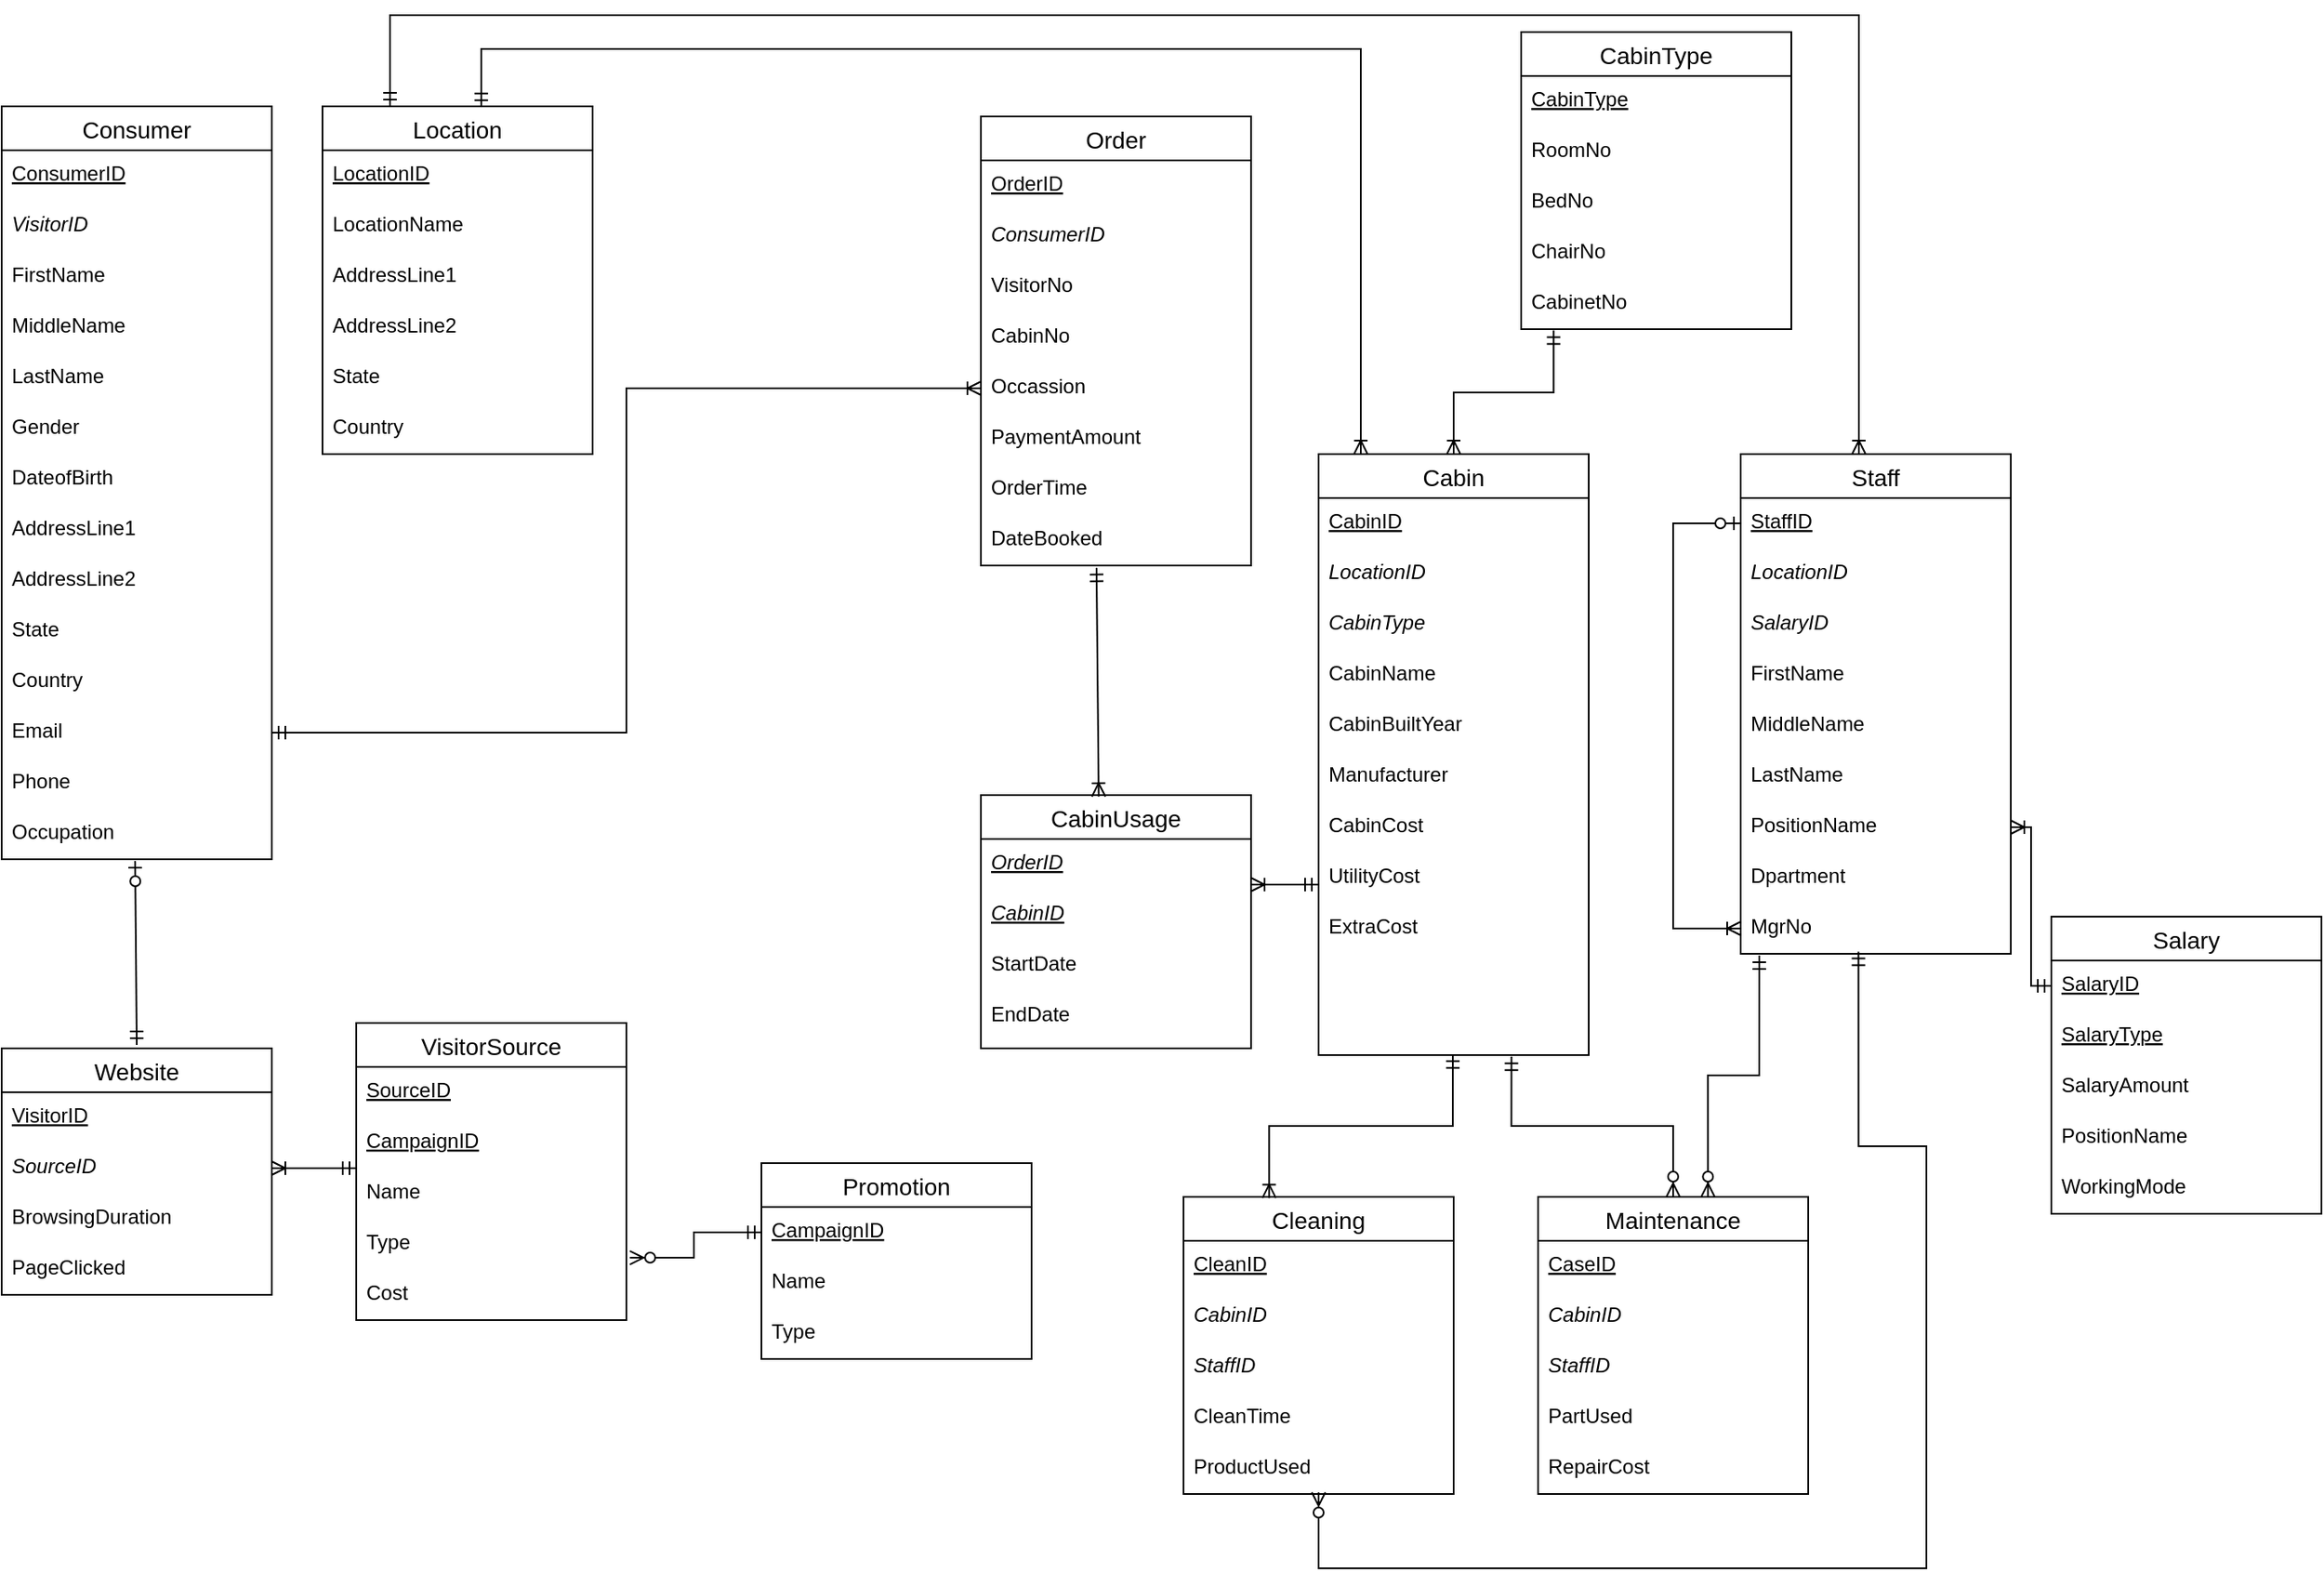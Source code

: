 <mxfile version="20.8.20" type="device"><diagram name="Page-1" id="Bd5SF201n4-vpf9MXART"><mxGraphModel dx="2075" dy="731" grid="1" gridSize="10" guides="1" tooltips="1" connect="1" arrows="1" fold="1" page="1" pageScale="1" pageWidth="827" pageHeight="1169" math="0" shadow="0"><root><mxCell id="0"/><mxCell id="1" parent="0"/><mxCell id="lqHLy4nYmQoRC9AGvktE-172" value="" style="fontSize=12;html=1;endArrow=ERoneToMany;startArrow=ERmandOne;rounded=0;exitX=1;exitY=0.5;exitDx=0;exitDy=0;entryX=0;entryY=0.5;entryDx=0;entryDy=0;edgeStyle=orthogonalEdgeStyle;" parent="1" source="0w42U8WNGO5FZONVwf_v-7" target="0w42U8WNGO5FZONVwf_v-63" edge="1"><mxGeometry width="100" height="100" relative="1" as="geometry"><mxPoint x="-480" y="381" as="sourcePoint"/><mxPoint x="-190" y="420" as="targetPoint"/></mxGeometry></mxCell><mxCell id="0w42U8WNGO5FZONVwf_v-3" value="Consumer" style="swimlane;fontStyle=0;childLayout=stackLayout;horizontal=1;startSize=26;horizontalStack=0;resizeParent=1;resizeParentMax=0;resizeLast=0;collapsible=1;marginBottom=0;align=center;fontSize=14;" parent="1" vertex="1"><mxGeometry x="-800" y="74" width="160" height="446" as="geometry"/></mxCell><mxCell id="0w42U8WNGO5FZONVwf_v-4" value="ConsumerID" style="text;strokeColor=none;fillColor=none;spacingLeft=4;spacingRight=4;overflow=hidden;rotatable=0;points=[[0,0.5],[1,0.5]];portConstraint=eastwest;fontSize=12;fontStyle=4" parent="0w42U8WNGO5FZONVwf_v-3" vertex="1"><mxGeometry y="26" width="160" height="30" as="geometry"/></mxCell><mxCell id="0w42U8WNGO5FZONVwf_v-17" value="VisitorID" style="text;strokeColor=none;fillColor=none;spacingLeft=4;spacingRight=4;overflow=hidden;rotatable=0;points=[[0,0.5],[1,0.5]];portConstraint=eastwest;fontSize=12;fontStyle=2" parent="0w42U8WNGO5FZONVwf_v-3" vertex="1"><mxGeometry y="56" width="160" height="30" as="geometry"/></mxCell><mxCell id="0w42U8WNGO5FZONVwf_v-5" value="FirstName" style="text;strokeColor=none;fillColor=none;spacingLeft=4;spacingRight=4;overflow=hidden;rotatable=0;points=[[0,0.5],[1,0.5]];portConstraint=eastwest;fontSize=12;" parent="0w42U8WNGO5FZONVwf_v-3" vertex="1"><mxGeometry y="86" width="160" height="30" as="geometry"/></mxCell><mxCell id="0w42U8WNGO5FZONVwf_v-6" value="MiddleName" style="text;strokeColor=none;fillColor=none;spacingLeft=4;spacingRight=4;overflow=hidden;rotatable=0;points=[[0,0.5],[1,0.5]];portConstraint=eastwest;fontSize=12;" parent="0w42U8WNGO5FZONVwf_v-3" vertex="1"><mxGeometry y="116" width="160" height="30" as="geometry"/></mxCell><mxCell id="0w42U8WNGO5FZONVwf_v-14" value="LastName" style="text;strokeColor=none;fillColor=none;spacingLeft=4;spacingRight=4;overflow=hidden;rotatable=0;points=[[0,0.5],[1,0.5]];portConstraint=eastwest;fontSize=12;" parent="0w42U8WNGO5FZONVwf_v-3" vertex="1"><mxGeometry y="146" width="160" height="30" as="geometry"/></mxCell><mxCell id="0w42U8WNGO5FZONVwf_v-13" value="Gender" style="text;strokeColor=none;fillColor=none;spacingLeft=4;spacingRight=4;overflow=hidden;rotatable=0;points=[[0,0.5],[1,0.5]];portConstraint=eastwest;fontSize=12;" parent="0w42U8WNGO5FZONVwf_v-3" vertex="1"><mxGeometry y="176" width="160" height="30" as="geometry"/></mxCell><mxCell id="0w42U8WNGO5FZONVwf_v-12" value="DateofBirth" style="text;strokeColor=none;fillColor=none;spacingLeft=4;spacingRight=4;overflow=hidden;rotatable=0;points=[[0,0.5],[1,0.5]];portConstraint=eastwest;fontSize=12;" parent="0w42U8WNGO5FZONVwf_v-3" vertex="1"><mxGeometry y="206" width="160" height="30" as="geometry"/></mxCell><mxCell id="0w42U8WNGO5FZONVwf_v-11" value="AddressLine1" style="text;strokeColor=none;fillColor=none;spacingLeft=4;spacingRight=4;overflow=hidden;rotatable=0;points=[[0,0.5],[1,0.5]];portConstraint=eastwest;fontSize=12;" parent="0w42U8WNGO5FZONVwf_v-3" vertex="1"><mxGeometry y="236" width="160" height="30" as="geometry"/></mxCell><mxCell id="0w42U8WNGO5FZONVwf_v-10" value="AddressLine2" style="text;strokeColor=none;fillColor=none;spacingLeft=4;spacingRight=4;overflow=hidden;rotatable=0;points=[[0,0.5],[1,0.5]];portConstraint=eastwest;fontSize=12;" parent="0w42U8WNGO5FZONVwf_v-3" vertex="1"><mxGeometry y="266" width="160" height="30" as="geometry"/></mxCell><mxCell id="0w42U8WNGO5FZONVwf_v-9" value="State" style="text;strokeColor=none;fillColor=none;spacingLeft=4;spacingRight=4;overflow=hidden;rotatable=0;points=[[0,0.5],[1,0.5]];portConstraint=eastwest;fontSize=12;" parent="0w42U8WNGO5FZONVwf_v-3" vertex="1"><mxGeometry y="296" width="160" height="30" as="geometry"/></mxCell><mxCell id="0w42U8WNGO5FZONVwf_v-8" value="Country" style="text;strokeColor=none;fillColor=none;spacingLeft=4;spacingRight=4;overflow=hidden;rotatable=0;points=[[0,0.5],[1,0.5]];portConstraint=eastwest;fontSize=12;" parent="0w42U8WNGO5FZONVwf_v-3" vertex="1"><mxGeometry y="326" width="160" height="30" as="geometry"/></mxCell><mxCell id="0w42U8WNGO5FZONVwf_v-7" value="Email" style="text;strokeColor=none;fillColor=none;spacingLeft=4;spacingRight=4;overflow=hidden;rotatable=0;points=[[0,0.5],[1,0.5]];portConstraint=eastwest;fontSize=12;" parent="0w42U8WNGO5FZONVwf_v-3" vertex="1"><mxGeometry y="356" width="160" height="30" as="geometry"/></mxCell><mxCell id="0w42U8WNGO5FZONVwf_v-18" value="Phone" style="text;strokeColor=none;fillColor=none;spacingLeft=4;spacingRight=4;overflow=hidden;rotatable=0;points=[[0,0.5],[1,0.5]];portConstraint=eastwest;fontSize=12;" parent="0w42U8WNGO5FZONVwf_v-3" vertex="1"><mxGeometry y="386" width="160" height="30" as="geometry"/></mxCell><mxCell id="S9WAayRFPlXUaHXzP0-G-11" value="Occupation" style="text;strokeColor=none;fillColor=none;spacingLeft=4;spacingRight=4;overflow=hidden;rotatable=0;points=[[0,0.5],[1,0.5]];portConstraint=eastwest;fontSize=12;" parent="0w42U8WNGO5FZONVwf_v-3" vertex="1"><mxGeometry y="416" width="160" height="30" as="geometry"/></mxCell><mxCell id="0w42U8WNGO5FZONVwf_v-19" value="Location" style="swimlane;fontStyle=0;childLayout=stackLayout;horizontal=1;startSize=26;horizontalStack=0;resizeParent=1;resizeParentMax=0;resizeLast=0;collapsible=1;marginBottom=0;align=center;fontSize=14;" parent="1" vertex="1"><mxGeometry x="-610" y="74" width="160" height="206" as="geometry"/></mxCell><mxCell id="0w42U8WNGO5FZONVwf_v-20" value="LocationID" style="text;strokeColor=none;fillColor=none;spacingLeft=4;spacingRight=4;overflow=hidden;rotatable=0;points=[[0,0.5],[1,0.5]];portConstraint=eastwest;fontSize=12;fontStyle=4" parent="0w42U8WNGO5FZONVwf_v-19" vertex="1"><mxGeometry y="26" width="160" height="30" as="geometry"/></mxCell><mxCell id="ZUJ672k7DsLe0zhRHj_x-2" value="LocationName" style="text;strokeColor=none;fillColor=none;spacingLeft=4;spacingRight=4;overflow=hidden;rotatable=0;points=[[0,0.5],[1,0.5]];portConstraint=eastwest;fontSize=12;fontStyle=0" vertex="1" parent="0w42U8WNGO5FZONVwf_v-19"><mxGeometry y="56" width="160" height="30" as="geometry"/></mxCell><mxCell id="0w42U8WNGO5FZONVwf_v-21" value="AddressLine1" style="text;strokeColor=none;fillColor=none;spacingLeft=4;spacingRight=4;overflow=hidden;rotatable=0;points=[[0,0.5],[1,0.5]];portConstraint=eastwest;fontSize=12;" parent="0w42U8WNGO5FZONVwf_v-19" vertex="1"><mxGeometry y="86" width="160" height="30" as="geometry"/></mxCell><mxCell id="0w42U8WNGO5FZONVwf_v-22" value="AddressLine2" style="text;strokeColor=none;fillColor=none;spacingLeft=4;spacingRight=4;overflow=hidden;rotatable=0;points=[[0,0.5],[1,0.5]];portConstraint=eastwest;fontSize=12;" parent="0w42U8WNGO5FZONVwf_v-19" vertex="1"><mxGeometry y="116" width="160" height="30" as="geometry"/></mxCell><mxCell id="0w42U8WNGO5FZONVwf_v-28" value="State" style="text;strokeColor=none;fillColor=none;spacingLeft=4;spacingRight=4;overflow=hidden;rotatable=0;points=[[0,0.5],[1,0.5]];portConstraint=eastwest;fontSize=12;" parent="0w42U8WNGO5FZONVwf_v-19" vertex="1"><mxGeometry y="146" width="160" height="30" as="geometry"/></mxCell><mxCell id="0w42U8WNGO5FZONVwf_v-27" value="Country" style="text;strokeColor=none;fillColor=none;spacingLeft=4;spacingRight=4;overflow=hidden;rotatable=0;points=[[0,0.5],[1,0.5]];portConstraint=eastwest;fontSize=12;" parent="0w42U8WNGO5FZONVwf_v-19" vertex="1"><mxGeometry y="176" width="160" height="30" as="geometry"/></mxCell><mxCell id="0w42U8WNGO5FZONVwf_v-30" value="VisitorSource" style="swimlane;fontStyle=0;childLayout=stackLayout;horizontal=1;startSize=26;horizontalStack=0;resizeParent=1;resizeParentMax=0;resizeLast=0;collapsible=1;marginBottom=0;align=center;fontSize=14;" parent="1" vertex="1"><mxGeometry x="-590" y="617" width="160" height="176" as="geometry"/></mxCell><mxCell id="0w42U8WNGO5FZONVwf_v-35" value="SourceID" style="text;strokeColor=none;fillColor=none;spacingLeft=4;spacingRight=4;overflow=hidden;rotatable=0;points=[[0,0.5],[1,0.5]];portConstraint=eastwest;fontSize=12;fontStyle=4" parent="0w42U8WNGO5FZONVwf_v-30" vertex="1"><mxGeometry y="26" width="160" height="30" as="geometry"/></mxCell><mxCell id="ZUJ672k7DsLe0zhRHj_x-1" value="CampaignID" style="text;strokeColor=none;fillColor=none;spacingLeft=4;spacingRight=4;overflow=hidden;rotatable=0;points=[[0,0.5],[1,0.5]];portConstraint=eastwest;fontSize=12;fontStyle=4" vertex="1" parent="0w42U8WNGO5FZONVwf_v-30"><mxGeometry y="56" width="160" height="30" as="geometry"/></mxCell><mxCell id="0w42U8WNGO5FZONVwf_v-32" value="Name" style="text;strokeColor=none;fillColor=none;spacingLeft=4;spacingRight=4;overflow=hidden;rotatable=0;points=[[0,0.5],[1,0.5]];portConstraint=eastwest;fontSize=12;" parent="0w42U8WNGO5FZONVwf_v-30" vertex="1"><mxGeometry y="86" width="160" height="30" as="geometry"/></mxCell><mxCell id="0w42U8WNGO5FZONVwf_v-36" value="Type" style="text;strokeColor=none;fillColor=none;spacingLeft=4;spacingRight=4;overflow=hidden;rotatable=0;points=[[0,0.5],[1,0.5]];portConstraint=eastwest;fontSize=12;" parent="0w42U8WNGO5FZONVwf_v-30" vertex="1"><mxGeometry y="116" width="160" height="30" as="geometry"/></mxCell><mxCell id="s-eO5utvv0ue1pI-Ing0-8" value="Cost" style="text;strokeColor=none;fillColor=none;spacingLeft=4;spacingRight=4;overflow=hidden;rotatable=0;points=[[0,0.5],[1,0.5]];portConstraint=eastwest;fontSize=12;" parent="0w42U8WNGO5FZONVwf_v-30" vertex="1"><mxGeometry y="146" width="160" height="30" as="geometry"/></mxCell><mxCell id="0w42U8WNGO5FZONVwf_v-37" value="Promotion" style="swimlane;fontStyle=0;childLayout=stackLayout;horizontal=1;startSize=26;horizontalStack=0;resizeParent=1;resizeParentMax=0;resizeLast=0;collapsible=1;marginBottom=0;align=center;fontSize=14;" parent="1" vertex="1"><mxGeometry x="-350" y="700" width="160" height="116" as="geometry"/></mxCell><mxCell id="0w42U8WNGO5FZONVwf_v-38" value="CampaignID" style="text;strokeColor=none;fillColor=none;spacingLeft=4;spacingRight=4;overflow=hidden;rotatable=0;points=[[0,0.5],[1,0.5]];portConstraint=eastwest;fontSize=12;fontStyle=4" parent="0w42U8WNGO5FZONVwf_v-37" vertex="1"><mxGeometry y="26" width="160" height="30" as="geometry"/></mxCell><mxCell id="0w42U8WNGO5FZONVwf_v-39" value="Name" style="text;strokeColor=none;fillColor=none;spacingLeft=4;spacingRight=4;overflow=hidden;rotatable=0;points=[[0,0.5],[1,0.5]];portConstraint=eastwest;fontSize=12;" parent="0w42U8WNGO5FZONVwf_v-37" vertex="1"><mxGeometry y="56" width="160" height="30" as="geometry"/></mxCell><mxCell id="0w42U8WNGO5FZONVwf_v-40" value="Type" style="text;strokeColor=none;fillColor=none;spacingLeft=4;spacingRight=4;overflow=hidden;rotatable=0;points=[[0,0.5],[1,0.5]];portConstraint=eastwest;fontSize=12;" parent="0w42U8WNGO5FZONVwf_v-37" vertex="1"><mxGeometry y="86" width="160" height="30" as="geometry"/></mxCell><mxCell id="0w42U8WNGO5FZONVwf_v-50" value="Website" style="swimlane;fontStyle=0;childLayout=stackLayout;horizontal=1;startSize=26;horizontalStack=0;resizeParent=1;resizeParentMax=0;resizeLast=0;collapsible=1;marginBottom=0;align=center;fontSize=14;" parent="1" vertex="1"><mxGeometry x="-800" y="632" width="160" height="146" as="geometry"/></mxCell><mxCell id="0w42U8WNGO5FZONVwf_v-51" value="VisitorID" style="text;strokeColor=none;fillColor=none;spacingLeft=4;spacingRight=4;overflow=hidden;rotatable=0;points=[[0,0.5],[1,0.5]];portConstraint=eastwest;fontSize=12;fontStyle=4" parent="0w42U8WNGO5FZONVwf_v-50" vertex="1"><mxGeometry y="26" width="160" height="30" as="geometry"/></mxCell><mxCell id="0w42U8WNGO5FZONVwf_v-52" value="SourceID" style="text;strokeColor=none;fillColor=none;spacingLeft=4;spacingRight=4;overflow=hidden;rotatable=0;points=[[0,0.5],[1,0.5]];portConstraint=eastwest;fontSize=12;fontStyle=2" parent="0w42U8WNGO5FZONVwf_v-50" vertex="1"><mxGeometry y="56" width="160" height="30" as="geometry"/></mxCell><mxCell id="0w42U8WNGO5FZONVwf_v-53" value="BrowsingDuration" style="text;strokeColor=none;fillColor=none;spacingLeft=4;spacingRight=4;overflow=hidden;rotatable=0;points=[[0,0.5],[1,0.5]];portConstraint=eastwest;fontSize=12;" parent="0w42U8WNGO5FZONVwf_v-50" vertex="1"><mxGeometry y="86" width="160" height="30" as="geometry"/></mxCell><mxCell id="0w42U8WNGO5FZONVwf_v-56" value="PageClicked" style="text;strokeColor=none;fillColor=none;spacingLeft=4;spacingRight=4;overflow=hidden;rotatable=0;points=[[0,0.5],[1,0.5]];portConstraint=eastwest;fontSize=12;" parent="0w42U8WNGO5FZONVwf_v-50" vertex="1"><mxGeometry y="116" width="160" height="30" as="geometry"/></mxCell><mxCell id="0w42U8WNGO5FZONVwf_v-54" value="" style="fontSize=12;html=1;endArrow=ERzeroToMany;startArrow=ERmandOne;rounded=0;entryX=1.013;entryY=0.767;entryDx=0;entryDy=0;entryPerimeter=0;edgeStyle=orthogonalEdgeStyle;exitX=0;exitY=0.5;exitDx=0;exitDy=0;" parent="1" source="0w42U8WNGO5FZONVwf_v-38" target="0w42U8WNGO5FZONVwf_v-36" edge="1"><mxGeometry width="100" height="100" relative="1" as="geometry"><mxPoint x="-360" y="781" as="sourcePoint"/><mxPoint x="-490" y="742" as="targetPoint"/></mxGeometry></mxCell><mxCell id="0w42U8WNGO5FZONVwf_v-58" value="Order" style="swimlane;fontStyle=0;childLayout=stackLayout;horizontal=1;startSize=26;horizontalStack=0;resizeParent=1;resizeParentMax=0;resizeLast=0;collapsible=1;marginBottom=0;align=center;fontSize=14;" parent="1" vertex="1"><mxGeometry x="-220" y="80" width="160" height="266" as="geometry"/></mxCell><mxCell id="0w42U8WNGO5FZONVwf_v-59" value="OrderID" style="text;strokeColor=none;fillColor=none;spacingLeft=4;spacingRight=4;overflow=hidden;rotatable=0;points=[[0,0.5],[1,0.5]];portConstraint=eastwest;fontSize=12;fontStyle=4" parent="0w42U8WNGO5FZONVwf_v-58" vertex="1"><mxGeometry y="26" width="160" height="30" as="geometry"/></mxCell><mxCell id="0w42U8WNGO5FZONVwf_v-60" value="ConsumerID" style="text;strokeColor=none;fillColor=none;spacingLeft=4;spacingRight=4;overflow=hidden;rotatable=0;points=[[0,0.5],[1,0.5]];portConstraint=eastwest;fontSize=12;fontStyle=2" parent="0w42U8WNGO5FZONVwf_v-58" vertex="1"><mxGeometry y="56" width="160" height="30" as="geometry"/></mxCell><mxCell id="0w42U8WNGO5FZONVwf_v-66" value="VisitorNo" style="text;strokeColor=none;fillColor=none;spacingLeft=4;spacingRight=4;overflow=hidden;rotatable=0;points=[[0,0.5],[1,0.5]];portConstraint=eastwest;fontSize=12;" parent="0w42U8WNGO5FZONVwf_v-58" vertex="1"><mxGeometry y="86" width="160" height="30" as="geometry"/></mxCell><mxCell id="0w42U8WNGO5FZONVwf_v-65" value="CabinNo" style="text;strokeColor=none;fillColor=none;spacingLeft=4;spacingRight=4;overflow=hidden;rotatable=0;points=[[0,0.5],[1,0.5]];portConstraint=eastwest;fontSize=12;" parent="0w42U8WNGO5FZONVwf_v-58" vertex="1"><mxGeometry y="116" width="160" height="30" as="geometry"/></mxCell><mxCell id="0w42U8WNGO5FZONVwf_v-63" value="Occassion" style="text;strokeColor=none;fillColor=none;spacingLeft=4;spacingRight=4;overflow=hidden;rotatable=0;points=[[0,0.5],[1,0.5]];portConstraint=eastwest;fontSize=12;" parent="0w42U8WNGO5FZONVwf_v-58" vertex="1"><mxGeometry y="146" width="160" height="30" as="geometry"/></mxCell><mxCell id="0w42U8WNGO5FZONVwf_v-62" value="PaymentAmount" style="text;strokeColor=none;fillColor=none;spacingLeft=4;spacingRight=4;overflow=hidden;rotatable=0;points=[[0,0.5],[1,0.5]];portConstraint=eastwest;fontSize=12;" parent="0w42U8WNGO5FZONVwf_v-58" vertex="1"><mxGeometry y="176" width="160" height="30" as="geometry"/></mxCell><mxCell id="0w42U8WNGO5FZONVwf_v-70" value="OrderTime" style="text;strokeColor=none;fillColor=none;spacingLeft=4;spacingRight=4;overflow=hidden;rotatable=0;points=[[0,0.5],[1,0.5]];portConstraint=eastwest;fontSize=12;" parent="0w42U8WNGO5FZONVwf_v-58" vertex="1"><mxGeometry y="206" width="160" height="30" as="geometry"/></mxCell><mxCell id="0w42U8WNGO5FZONVwf_v-69" value="DateBooked" style="text;strokeColor=none;fillColor=none;spacingLeft=4;spacingRight=4;overflow=hidden;rotatable=0;points=[[0,0.5],[1,0.5]];portConstraint=eastwest;fontSize=12;" parent="0w42U8WNGO5FZONVwf_v-58" vertex="1"><mxGeometry y="236" width="160" height="30" as="geometry"/></mxCell><mxCell id="0w42U8WNGO5FZONVwf_v-71" value="Cabin" style="swimlane;fontStyle=0;childLayout=stackLayout;horizontal=1;startSize=26;horizontalStack=0;resizeParent=1;resizeParentMax=0;resizeLast=0;collapsible=1;marginBottom=0;align=center;fontSize=14;" parent="1" vertex="1"><mxGeometry x="-20" y="280" width="160" height="356" as="geometry"/></mxCell><mxCell id="0w42U8WNGO5FZONVwf_v-72" value="CabinID" style="text;strokeColor=none;fillColor=none;spacingLeft=4;spacingRight=4;overflow=hidden;rotatable=0;points=[[0,0.5],[1,0.5]];portConstraint=eastwest;fontSize=12;fontStyle=4" parent="0w42U8WNGO5FZONVwf_v-71" vertex="1"><mxGeometry y="26" width="160" height="30" as="geometry"/></mxCell><mxCell id="0w42U8WNGO5FZONVwf_v-74" value="LocationID" style="text;strokeColor=none;fillColor=none;spacingLeft=4;spacingRight=4;overflow=hidden;rotatable=0;points=[[0,0.5],[1,0.5]];portConstraint=eastwest;fontSize=12;fontStyle=2" parent="0w42U8WNGO5FZONVwf_v-71" vertex="1"><mxGeometry y="56" width="160" height="30" as="geometry"/></mxCell><mxCell id="0w42U8WNGO5FZONVwf_v-79" value="CabinType" style="text;strokeColor=none;fillColor=none;spacingLeft=4;spacingRight=4;overflow=hidden;rotatable=0;points=[[0,0.5],[1,0.5]];portConstraint=eastwest;fontSize=12;fontStyle=2" parent="0w42U8WNGO5FZONVwf_v-71" vertex="1"><mxGeometry y="86" width="160" height="30" as="geometry"/></mxCell><mxCell id="0w42U8WNGO5FZONVwf_v-73" value="CabinName" style="text;strokeColor=none;fillColor=none;spacingLeft=4;spacingRight=4;overflow=hidden;rotatable=0;points=[[0,0.5],[1,0.5]];portConstraint=eastwest;fontSize=12;fontStyle=0" parent="0w42U8WNGO5FZONVwf_v-71" vertex="1"><mxGeometry y="116" width="160" height="30" as="geometry"/></mxCell><mxCell id="0w42U8WNGO5FZONVwf_v-78" value="CabinBuiltYear" style="text;strokeColor=none;fillColor=none;spacingLeft=4;spacingRight=4;overflow=hidden;rotatable=0;points=[[0,0.5],[1,0.5]];portConstraint=eastwest;fontSize=12;" parent="0w42U8WNGO5FZONVwf_v-71" vertex="1"><mxGeometry y="146" width="160" height="30" as="geometry"/></mxCell><mxCell id="0w42U8WNGO5FZONVwf_v-77" value="Manufacturer" style="text;strokeColor=none;fillColor=none;spacingLeft=4;spacingRight=4;overflow=hidden;rotatable=0;points=[[0,0.5],[1,0.5]];portConstraint=eastwest;fontSize=12;" parent="0w42U8WNGO5FZONVwf_v-71" vertex="1"><mxGeometry y="176" width="160" height="30" as="geometry"/></mxCell><mxCell id="0w42U8WNGO5FZONVwf_v-76" value="CabinCost" style="text;strokeColor=none;fillColor=none;spacingLeft=4;spacingRight=4;overflow=hidden;rotatable=0;points=[[0,0.5],[1,0.5]];portConstraint=eastwest;fontSize=12;" parent="0w42U8WNGO5FZONVwf_v-71" vertex="1"><mxGeometry y="206" width="160" height="30" as="geometry"/></mxCell><mxCell id="0w42U8WNGO5FZONVwf_v-75" value="UtilityCost" style="text;strokeColor=none;fillColor=none;spacingLeft=4;spacingRight=4;overflow=hidden;rotatable=0;points=[[0,0.5],[1,0.5]];portConstraint=eastwest;fontSize=12;" parent="0w42U8WNGO5FZONVwf_v-71" vertex="1"><mxGeometry y="236" width="160" height="30" as="geometry"/></mxCell><mxCell id="0w42U8WNGO5FZONVwf_v-83" value="ExtraCost" style="text;strokeColor=none;fillColor=none;spacingLeft=4;spacingRight=4;overflow=hidden;rotatable=0;points=[[0,0.5],[1,0.5]];portConstraint=eastwest;fontSize=12;" parent="0w42U8WNGO5FZONVwf_v-71" vertex="1"><mxGeometry y="266" width="160" height="30" as="geometry"/></mxCell><mxCell id="0w42U8WNGO5FZONVwf_v-81" style="text;strokeColor=none;fillColor=none;spacingLeft=4;spacingRight=4;overflow=hidden;rotatable=0;points=[[0,0.5],[1,0.5]];portConstraint=eastwest;fontSize=12;" parent="0w42U8WNGO5FZONVwf_v-71" vertex="1"><mxGeometry y="296" width="160" height="30" as="geometry"/></mxCell><mxCell id="0w42U8WNGO5FZONVwf_v-80" style="text;strokeColor=none;fillColor=none;spacingLeft=4;spacingRight=4;overflow=hidden;rotatable=0;points=[[0,0.5],[1,0.5]];portConstraint=eastwest;fontSize=12;" parent="0w42U8WNGO5FZONVwf_v-71" vertex="1"><mxGeometry y="326" width="160" height="30" as="geometry"/></mxCell><mxCell id="0w42U8WNGO5FZONVwf_v-85" value="" style="fontSize=12;html=1;endArrow=ERoneToMany;startArrow=ERmandOne;rounded=0;exitX=0.588;exitY=0.002;exitDx=0;exitDy=0;exitPerimeter=0;edgeStyle=elbowEdgeStyle;elbow=vertical;" parent="1" source="0w42U8WNGO5FZONVwf_v-19" edge="1"><mxGeometry width="100" height="100" relative="1" as="geometry"><mxPoint x="-350" y="70" as="sourcePoint"/><mxPoint x="5" y="280" as="targetPoint"/><Array as="points"><mxPoint x="-250" y="40"/></Array></mxGeometry></mxCell><mxCell id="0w42U8WNGO5FZONVwf_v-86" value="Salary" style="swimlane;fontStyle=0;childLayout=stackLayout;horizontal=1;startSize=26;horizontalStack=0;resizeParent=1;resizeParentMax=0;resizeLast=0;collapsible=1;marginBottom=0;align=center;fontSize=14;" parent="1" vertex="1"><mxGeometry x="414" y="554" width="160" height="176" as="geometry"/></mxCell><mxCell id="0w42U8WNGO5FZONVwf_v-87" value="SalaryID" style="text;strokeColor=none;fillColor=none;spacingLeft=4;spacingRight=4;overflow=hidden;rotatable=0;points=[[0,0.5],[1,0.5]];portConstraint=eastwest;fontSize=12;fontStyle=4" parent="0w42U8WNGO5FZONVwf_v-86" vertex="1"><mxGeometry y="26" width="160" height="30" as="geometry"/></mxCell><mxCell id="ZUJ672k7DsLe0zhRHj_x-3" value="SalaryType" style="text;strokeColor=none;fillColor=none;spacingLeft=4;spacingRight=4;overflow=hidden;rotatable=0;points=[[0,0.5],[1,0.5]];portConstraint=eastwest;fontSize=12;fontStyle=4" vertex="1" parent="0w42U8WNGO5FZONVwf_v-86"><mxGeometry y="56" width="160" height="30" as="geometry"/></mxCell><mxCell id="RGfT6udMvDIGNLe6LLYm-2" value="SalaryAmount" style="text;strokeColor=none;fillColor=none;spacingLeft=4;spacingRight=4;overflow=hidden;rotatable=0;points=[[0,0.5],[1,0.5]];portConstraint=eastwest;fontSize=12;fontStyle=0" parent="0w42U8WNGO5FZONVwf_v-86" vertex="1"><mxGeometry y="86" width="160" height="30" as="geometry"/></mxCell><mxCell id="0w42U8WNGO5FZONVwf_v-88" value="PositionName" style="text;strokeColor=none;fillColor=none;spacingLeft=4;spacingRight=4;overflow=hidden;rotatable=0;points=[[0,0.5],[1,0.5]];portConstraint=eastwest;fontSize=12;" parent="0w42U8WNGO5FZONVwf_v-86" vertex="1"><mxGeometry y="116" width="160" height="30" as="geometry"/></mxCell><mxCell id="0w42U8WNGO5FZONVwf_v-89" value="WorkingMode" style="text;strokeColor=none;fillColor=none;spacingLeft=4;spacingRight=4;overflow=hidden;rotatable=0;points=[[0,0.5],[1,0.5]];portConstraint=eastwest;fontSize=12;" parent="0w42U8WNGO5FZONVwf_v-86" vertex="1"><mxGeometry y="146" width="160" height="30" as="geometry"/></mxCell><mxCell id="0w42U8WNGO5FZONVwf_v-91" value="Staff" style="swimlane;fontStyle=0;childLayout=stackLayout;horizontal=1;startSize=26;horizontalStack=0;resizeParent=1;resizeParentMax=0;resizeLast=0;collapsible=1;marginBottom=0;align=center;fontSize=14;" parent="1" vertex="1"><mxGeometry x="230" y="280" width="160" height="296" as="geometry"/></mxCell><mxCell id="0w42U8WNGO5FZONVwf_v-92" value="StaffID" style="text;strokeColor=none;fillColor=none;spacingLeft=4;spacingRight=4;overflow=hidden;rotatable=0;points=[[0,0.5],[1,0.5]];portConstraint=eastwest;fontSize=12;fontStyle=4" parent="0w42U8WNGO5FZONVwf_v-91" vertex="1"><mxGeometry y="26" width="160" height="30" as="geometry"/></mxCell><mxCell id="0w42U8WNGO5FZONVwf_v-94" value="LocationID" style="text;strokeColor=none;fillColor=none;spacingLeft=4;spacingRight=4;overflow=hidden;rotatable=0;points=[[0,0.5],[1,0.5]];portConstraint=eastwest;fontSize=12;fontStyle=2" parent="0w42U8WNGO5FZONVwf_v-91" vertex="1"><mxGeometry y="56" width="160" height="30" as="geometry"/></mxCell><mxCell id="S9WAayRFPlXUaHXzP0-G-34" value="SalaryID" style="text;strokeColor=none;fillColor=none;spacingLeft=4;spacingRight=4;overflow=hidden;rotatable=0;points=[[0,0.5],[1,0.5]];portConstraint=eastwest;fontSize=12;fontStyle=2" parent="0w42U8WNGO5FZONVwf_v-91" vertex="1"><mxGeometry y="86" width="160" height="30" as="geometry"/></mxCell><mxCell id="0w42U8WNGO5FZONVwf_v-93" value="FirstName" style="text;strokeColor=none;fillColor=none;spacingLeft=4;spacingRight=4;overflow=hidden;rotatable=0;points=[[0,0.5],[1,0.5]];portConstraint=eastwest;fontSize=12;" parent="0w42U8WNGO5FZONVwf_v-91" vertex="1"><mxGeometry y="116" width="160" height="30" as="geometry"/></mxCell><mxCell id="0w42U8WNGO5FZONVwf_v-98" value="MiddleName" style="text;strokeColor=none;fillColor=none;spacingLeft=4;spacingRight=4;overflow=hidden;rotatable=0;points=[[0,0.5],[1,0.5]];portConstraint=eastwest;fontSize=12;" parent="0w42U8WNGO5FZONVwf_v-91" vertex="1"><mxGeometry y="146" width="160" height="30" as="geometry"/></mxCell><mxCell id="0w42U8WNGO5FZONVwf_v-97" value="LastName" style="text;strokeColor=none;fillColor=none;spacingLeft=4;spacingRight=4;overflow=hidden;rotatable=0;points=[[0,0.5],[1,0.5]];portConstraint=eastwest;fontSize=12;" parent="0w42U8WNGO5FZONVwf_v-91" vertex="1"><mxGeometry y="176" width="160" height="30" as="geometry"/></mxCell><mxCell id="0w42U8WNGO5FZONVwf_v-95" value="PositionName" style="text;strokeColor=none;fillColor=none;spacingLeft=4;spacingRight=4;overflow=hidden;rotatable=0;points=[[0,0.5],[1,0.5]];portConstraint=eastwest;fontSize=12;" parent="0w42U8WNGO5FZONVwf_v-91" vertex="1"><mxGeometry y="206" width="160" height="30" as="geometry"/></mxCell><mxCell id="RGfT6udMvDIGNLe6LLYm-1" value="Dpartment" style="text;strokeColor=none;fillColor=none;spacingLeft=4;spacingRight=4;overflow=hidden;rotatable=0;points=[[0,0.5],[1,0.5]];portConstraint=eastwest;fontSize=12;" parent="0w42U8WNGO5FZONVwf_v-91" vertex="1"><mxGeometry y="236" width="160" height="30" as="geometry"/></mxCell><mxCell id="iucOH-sfZmGi3mud_2N1-1" value="MgrNo" style="text;strokeColor=none;fillColor=none;spacingLeft=4;spacingRight=4;overflow=hidden;rotatable=0;points=[[0,0.5],[1,0.5]];portConstraint=eastwest;fontSize=12;" parent="0w42U8WNGO5FZONVwf_v-91" vertex="1"><mxGeometry y="266" width="160" height="30" as="geometry"/></mxCell><mxCell id="iucOH-sfZmGi3mud_2N1-4" value="" style="fontSize=12;html=1;endArrow=ERoneToMany;startArrow=ERzeroToOne;rounded=0;entryX=0;entryY=0.5;entryDx=0;entryDy=0;edgeStyle=elbowEdgeStyle;exitX=0;exitY=0.5;exitDx=0;exitDy=0;" parent="0w42U8WNGO5FZONVwf_v-91" source="0w42U8WNGO5FZONVwf_v-92" target="iucOH-sfZmGi3mud_2N1-1" edge="1"><mxGeometry width="100" height="100" relative="1" as="geometry"><mxPoint x="-40" y="40" as="sourcePoint"/><mxPoint x="-30" y="80" as="targetPoint"/><Array as="points"><mxPoint x="-40" y="160"/></Array></mxGeometry></mxCell><mxCell id="0w42U8WNGO5FZONVwf_v-99" value="Maintenance" style="swimlane;fontStyle=0;childLayout=stackLayout;horizontal=1;startSize=26;horizontalStack=0;resizeParent=1;resizeParentMax=0;resizeLast=0;collapsible=1;marginBottom=0;align=center;fontSize=14;" parent="1" vertex="1"><mxGeometry x="110" y="720" width="160" height="176" as="geometry"/></mxCell><mxCell id="0w42U8WNGO5FZONVwf_v-100" value="CaseID" style="text;strokeColor=none;fillColor=none;spacingLeft=4;spacingRight=4;overflow=hidden;rotatable=0;points=[[0,0.5],[1,0.5]];portConstraint=eastwest;fontSize=12;fontStyle=4" parent="0w42U8WNGO5FZONVwf_v-99" vertex="1"><mxGeometry y="26" width="160" height="30" as="geometry"/></mxCell><mxCell id="0w42U8WNGO5FZONVwf_v-104" value="CabinID" style="text;strokeColor=none;fillColor=none;spacingLeft=4;spacingRight=4;overflow=hidden;rotatable=0;points=[[0,0.5],[1,0.5]];portConstraint=eastwest;fontSize=12;fontStyle=2" parent="0w42U8WNGO5FZONVwf_v-99" vertex="1"><mxGeometry y="56" width="160" height="30" as="geometry"/></mxCell><mxCell id="0w42U8WNGO5FZONVwf_v-103" value="StaffID" style="text;strokeColor=none;fillColor=none;spacingLeft=4;spacingRight=4;overflow=hidden;rotatable=0;points=[[0,0.5],[1,0.5]];portConstraint=eastwest;fontSize=12;fontStyle=2" parent="0w42U8WNGO5FZONVwf_v-99" vertex="1"><mxGeometry y="86" width="160" height="30" as="geometry"/></mxCell><mxCell id="0w42U8WNGO5FZONVwf_v-101" value="PartUsed" style="text;strokeColor=none;fillColor=none;spacingLeft=4;spacingRight=4;overflow=hidden;rotatable=0;points=[[0,0.5],[1,0.5]];portConstraint=eastwest;fontSize=12;" parent="0w42U8WNGO5FZONVwf_v-99" vertex="1"><mxGeometry y="116" width="160" height="30" as="geometry"/></mxCell><mxCell id="0w42U8WNGO5FZONVwf_v-102" value="RepairCost" style="text;strokeColor=none;fillColor=none;spacingLeft=4;spacingRight=4;overflow=hidden;rotatable=0;points=[[0,0.5],[1,0.5]];portConstraint=eastwest;fontSize=12;" parent="0w42U8WNGO5FZONVwf_v-99" vertex="1"><mxGeometry y="146" width="160" height="30" as="geometry"/></mxCell><mxCell id="0w42U8WNGO5FZONVwf_v-113" value="CabinType" style="swimlane;fontStyle=0;childLayout=stackLayout;horizontal=1;startSize=26;horizontalStack=0;resizeParent=1;resizeParentMax=0;resizeLast=0;collapsible=1;marginBottom=0;align=center;fontSize=14;" parent="1" vertex="1"><mxGeometry x="100" y="30" width="160" height="176" as="geometry"/></mxCell><mxCell id="0w42U8WNGO5FZONVwf_v-114" value="CabinType" style="text;strokeColor=none;fillColor=none;spacingLeft=4;spacingRight=4;overflow=hidden;rotatable=0;points=[[0,0.5],[1,0.5]];portConstraint=eastwest;fontSize=12;fontStyle=4" parent="0w42U8WNGO5FZONVwf_v-113" vertex="1"><mxGeometry y="26" width="160" height="30" as="geometry"/></mxCell><mxCell id="S9WAayRFPlXUaHXzP0-G-32" value="RoomNo&#10;" style="text;strokeColor=none;fillColor=none;spacingLeft=4;spacingRight=4;overflow=hidden;rotatable=0;points=[[0,0.5],[1,0.5]];portConstraint=eastwest;fontSize=12;" parent="0w42U8WNGO5FZONVwf_v-113" vertex="1"><mxGeometry y="56" width="160" height="30" as="geometry"/></mxCell><mxCell id="0w42U8WNGO5FZONVwf_v-115" value="BedNo" style="text;strokeColor=none;fillColor=none;spacingLeft=4;spacingRight=4;overflow=hidden;rotatable=0;points=[[0,0.5],[1,0.5]];portConstraint=eastwest;fontSize=12;" parent="0w42U8WNGO5FZONVwf_v-113" vertex="1"><mxGeometry y="86" width="160" height="30" as="geometry"/></mxCell><mxCell id="0w42U8WNGO5FZONVwf_v-116" value="ChairNo" style="text;strokeColor=none;fillColor=none;spacingLeft=4;spacingRight=4;overflow=hidden;rotatable=0;points=[[0,0.5],[1,0.5]];portConstraint=eastwest;fontSize=12;" parent="0w42U8WNGO5FZONVwf_v-113" vertex="1"><mxGeometry y="116" width="160" height="30" as="geometry"/></mxCell><mxCell id="S9WAayRFPlXUaHXzP0-G-31" value="CabinetNo" style="text;strokeColor=none;fillColor=none;spacingLeft=4;spacingRight=4;overflow=hidden;rotatable=0;points=[[0,0.5],[1,0.5]];portConstraint=eastwest;fontSize=12;" parent="0w42U8WNGO5FZONVwf_v-113" vertex="1"><mxGeometry y="146" width="160" height="30" as="geometry"/></mxCell><mxCell id="0w42U8WNGO5FZONVwf_v-122" value="CabinUsage" style="swimlane;fontStyle=0;childLayout=stackLayout;horizontal=1;startSize=26;horizontalStack=0;resizeParent=1;resizeParentMax=0;resizeLast=0;collapsible=1;marginBottom=0;align=center;fontSize=14;" parent="1" vertex="1"><mxGeometry x="-220" y="482" width="160" height="150" as="geometry"/></mxCell><mxCell id="0w42U8WNGO5FZONVwf_v-123" value="OrderID" style="text;strokeColor=none;fillColor=none;spacingLeft=4;spacingRight=4;overflow=hidden;rotatable=0;points=[[0,0.5],[1,0.5]];portConstraint=eastwest;fontSize=12;fontStyle=6" parent="0w42U8WNGO5FZONVwf_v-122" vertex="1"><mxGeometry y="26" width="160" height="30" as="geometry"/></mxCell><mxCell id="0w42U8WNGO5FZONVwf_v-125" value="CabinID" style="text;strokeColor=none;fillColor=none;spacingLeft=4;spacingRight=4;overflow=hidden;rotatable=0;points=[[0,0.5],[1,0.5]];portConstraint=eastwest;fontSize=12;fontStyle=6" parent="0w42U8WNGO5FZONVwf_v-122" vertex="1"><mxGeometry y="56" width="160" height="30" as="geometry"/></mxCell><mxCell id="0w42U8WNGO5FZONVwf_v-126" value="StartDate" style="text;strokeColor=none;fillColor=none;spacingLeft=4;spacingRight=4;overflow=hidden;rotatable=0;points=[[0,0.5],[1,0.5]];portConstraint=eastwest;fontSize=12;" parent="0w42U8WNGO5FZONVwf_v-122" vertex="1"><mxGeometry y="86" width="160" height="30" as="geometry"/></mxCell><mxCell id="0w42U8WNGO5FZONVwf_v-127" value="EndDate" style="text;strokeColor=none;fillColor=none;spacingLeft=4;spacingRight=4;overflow=hidden;rotatable=0;points=[[0,0.5],[1,0.5]];portConstraint=eastwest;fontSize=12;" parent="0w42U8WNGO5FZONVwf_v-122" vertex="1"><mxGeometry y="116" width="160" height="34" as="geometry"/></mxCell><mxCell id="0w42U8WNGO5FZONVwf_v-128" value="" style="fontSize=12;html=1;endArrow=ERoneToMany;startArrow=ERmandOne;rounded=0;exitX=0.428;exitY=1.044;exitDx=0;exitDy=0;exitPerimeter=0;entryX=0.436;entryY=0.006;entryDx=0;entryDy=0;entryPerimeter=0;" parent="1" source="0w42U8WNGO5FZONVwf_v-69" target="0w42U8WNGO5FZONVwf_v-122" edge="1"><mxGeometry width="100" height="100" relative="1" as="geometry"><mxPoint x="-160" y="440" as="sourcePoint"/><mxPoint x="-150" y="480" as="targetPoint"/></mxGeometry></mxCell><mxCell id="0w42U8WNGO5FZONVwf_v-129" value="" style="fontSize=12;html=1;endArrow=ERoneToMany;startArrow=ERmandOne;rounded=0;" parent="1" edge="1"><mxGeometry width="100" height="100" relative="1" as="geometry"><mxPoint x="-20" y="535" as="sourcePoint"/><mxPoint x="-60" y="535" as="targetPoint"/></mxGeometry></mxCell><mxCell id="0w42U8WNGO5FZONVwf_v-131" value="" style="fontSize=12;html=1;endArrow=ERoneToMany;startArrow=ERmandOne;rounded=0;exitX=0;exitY=0.5;exitDx=0;exitDy=0;edgeStyle=orthogonalEdgeStyle;" parent="1" source="0w42U8WNGO5FZONVwf_v-87" target="0w42U8WNGO5FZONVwf_v-95" edge="1"><mxGeometry width="100" height="100" relative="1" as="geometry"><mxPoint x="285" y="385" as="sourcePoint"/><mxPoint x="250" y="240" as="targetPoint"/></mxGeometry></mxCell><mxCell id="S9WAayRFPlXUaHXzP0-G-2" style="edgeStyle=none;rounded=0;orthogonalLoop=1;jettySize=auto;html=1;entryX=0.5;entryY=0;entryDx=0;entryDy=0;" parent="1" source="0w42U8WNGO5FZONVwf_v-30" target="0w42U8WNGO5FZONVwf_v-30" edge="1"><mxGeometry relative="1" as="geometry"/></mxCell><mxCell id="S9WAayRFPlXUaHXzP0-G-9" value="" style="fontSize=12;html=1;endArrow=ERoneToMany;startArrow=ERmandOne;rounded=0;entryX=1;entryY=0.5;entryDx=0;entryDy=0;" parent="1" target="0w42U8WNGO5FZONVwf_v-52" edge="1"><mxGeometry width="100" height="100" relative="1" as="geometry"><mxPoint x="-590" y="703" as="sourcePoint"/><mxPoint x="-400" y="470" as="targetPoint"/></mxGeometry></mxCell><mxCell id="S9WAayRFPlXUaHXzP0-G-10" value="" style="fontSize=12;html=1;endArrow=ERzeroToOne;startArrow=ERmandOne;rounded=0;entryX=0.494;entryY=1.033;entryDx=0;entryDy=0;entryPerimeter=0;" parent="1" target="S9WAayRFPlXUaHXzP0-G-11" edge="1"><mxGeometry width="100" height="100" relative="1" as="geometry"><mxPoint x="-720" y="630" as="sourcePoint"/><mxPoint x="-720" y="550" as="targetPoint"/></mxGeometry></mxCell><mxCell id="S9WAayRFPlXUaHXzP0-G-13" style="edgeStyle=none;rounded=0;orthogonalLoop=1;jettySize=auto;html=1;exitX=0.25;exitY=0;exitDx=0;exitDy=0;" parent="1" edge="1"><mxGeometry relative="1" as="geometry"><mxPoint x="-373.5" y="80" as="sourcePoint"/><mxPoint x="-373.5" y="80" as="targetPoint"/></mxGeometry></mxCell><mxCell id="S9WAayRFPlXUaHXzP0-G-15" value="Cleaning" style="swimlane;fontStyle=0;childLayout=stackLayout;horizontal=1;startSize=26;horizontalStack=0;resizeParent=1;resizeParentMax=0;resizeLast=0;collapsible=1;marginBottom=0;align=center;fontSize=14;" parent="1" vertex="1"><mxGeometry x="-100" y="720" width="160" height="176" as="geometry"/></mxCell><mxCell id="S9WAayRFPlXUaHXzP0-G-20" value="CleanID" style="text;strokeColor=none;fillColor=none;spacingLeft=4;spacingRight=4;overflow=hidden;rotatable=0;points=[[0,0.5],[1,0.5]];portConstraint=eastwest;fontSize=12;fontStyle=4" parent="S9WAayRFPlXUaHXzP0-G-15" vertex="1"><mxGeometry y="26" width="160" height="30" as="geometry"/></mxCell><mxCell id="S9WAayRFPlXUaHXzP0-G-17" value="CabinID" style="text;strokeColor=none;fillColor=none;spacingLeft=4;spacingRight=4;overflow=hidden;rotatable=0;points=[[0,0.5],[1,0.5]];portConstraint=eastwest;fontSize=12;fontStyle=2" parent="S9WAayRFPlXUaHXzP0-G-15" vertex="1"><mxGeometry y="56" width="160" height="30" as="geometry"/></mxCell><mxCell id="S9WAayRFPlXUaHXzP0-G-18" value="StaffID" style="text;strokeColor=none;fillColor=none;spacingLeft=4;spacingRight=4;overflow=hidden;rotatable=0;points=[[0,0.5],[1,0.5]];portConstraint=eastwest;fontSize=12;fontStyle=2" parent="S9WAayRFPlXUaHXzP0-G-15" vertex="1"><mxGeometry y="86" width="160" height="30" as="geometry"/></mxCell><mxCell id="S9WAayRFPlXUaHXzP0-G-21" value="CleanTime&#10;" style="text;strokeColor=none;fillColor=none;spacingLeft=4;spacingRight=4;overflow=hidden;rotatable=0;points=[[0,0.5],[1,0.5]];portConstraint=eastwest;fontSize=12;" parent="S9WAayRFPlXUaHXzP0-G-15" vertex="1"><mxGeometry y="116" width="160" height="30" as="geometry"/></mxCell><mxCell id="S9WAayRFPlXUaHXzP0-G-22" value="ProductUsed" style="text;strokeColor=none;fillColor=none;spacingLeft=4;spacingRight=4;overflow=hidden;rotatable=0;points=[[0,0.5],[1,0.5]];portConstraint=eastwest;fontSize=12;" parent="S9WAayRFPlXUaHXzP0-G-15" vertex="1"><mxGeometry y="146" width="160" height="30" as="geometry"/></mxCell><mxCell id="S9WAayRFPlXUaHXzP0-G-23" value="" style="fontSize=12;html=1;endArrow=ERoneToMany;startArrow=ERmandOne;rounded=0;exitX=0.497;exitY=0.988;exitDx=0;exitDy=0;exitPerimeter=0;entryX=0.317;entryY=0.004;entryDx=0;entryDy=0;entryPerimeter=0;edgeStyle=orthogonalEdgeStyle;" parent="1" source="0w42U8WNGO5FZONVwf_v-80" target="S9WAayRFPlXUaHXzP0-G-15" edge="1"><mxGeometry width="100" height="100" relative="1" as="geometry"><mxPoint x="-220" y="680" as="sourcePoint"/><mxPoint x="-120" y="580" as="targetPoint"/></mxGeometry></mxCell><mxCell id="S9WAayRFPlXUaHXzP0-G-25" value="" style="fontSize=12;html=1;endArrow=ERzeroToMany;startArrow=ERmandOne;rounded=0;entryX=0.5;entryY=0;entryDx=0;entryDy=0;exitX=0.714;exitY=1.031;exitDx=0;exitDy=0;exitPerimeter=0;edgeStyle=orthogonalEdgeStyle;" parent="1" source="0w42U8WNGO5FZONVwf_v-80" target="0w42U8WNGO5FZONVwf_v-99" edge="1"><mxGeometry width="100" height="100" relative="1" as="geometry"><mxPoint x="10" y="650" as="sourcePoint"/><mxPoint x="110" y="550" as="targetPoint"/></mxGeometry></mxCell><mxCell id="S9WAayRFPlXUaHXzP0-G-33" value="" style="fontSize=12;html=1;endArrow=ERoneToMany;startArrow=ERmandOne;rounded=0;elbow=vertical;entryX=0.5;entryY=0;entryDx=0;entryDy=0;edgeStyle=elbowEdgeStyle;exitX=0.12;exitY=1.027;exitDx=0;exitDy=0;exitPerimeter=0;" parent="1" source="S9WAayRFPlXUaHXzP0-G-31" target="0w42U8WNGO5FZONVwf_v-71" edge="1"><mxGeometry width="100" height="100" relative="1" as="geometry"><mxPoint x="121.6" y="235.61" as="sourcePoint"/><mxPoint x="30" y="320" as="targetPoint"/></mxGeometry></mxCell><mxCell id="S9WAayRFPlXUaHXzP0-G-35" value="" style="fontSize=12;html=1;endArrow=ERoneToMany;startArrow=ERmandOne;rounded=0;exitX=0.25;exitY=0;exitDx=0;exitDy=0;edgeStyle=orthogonalEdgeStyle;" parent="1" source="0w42U8WNGO5FZONVwf_v-19" edge="1"><mxGeometry width="100" height="100" relative="1" as="geometry"><mxPoint x="70" y="600" as="sourcePoint"/><mxPoint x="300" y="280" as="targetPoint"/><Array as="points"><mxPoint x="-570" y="20"/><mxPoint x="300" y="20"/></Array></mxGeometry></mxCell><mxCell id="S9WAayRFPlXUaHXzP0-G-37" value="" style="fontSize=12;html=1;endArrow=ERzeroToMany;startArrow=ERmandOne;rounded=0;elbow=vertical;entryX=0.629;entryY=0;entryDx=0;entryDy=0;entryPerimeter=0;exitX=0.069;exitY=1.033;exitDx=0;exitDy=0;exitPerimeter=0;edgeStyle=orthogonalEdgeStyle;" parent="1" source="iucOH-sfZmGi3mud_2N1-1" target="0w42U8WNGO5FZONVwf_v-99" edge="1"><mxGeometry width="100" height="100" relative="1" as="geometry"><mxPoint x="210" y="550" as="sourcePoint"/><mxPoint x="209" y="710" as="targetPoint"/></mxGeometry></mxCell><mxCell id="S9WAayRFPlXUaHXzP0-G-38" value="" style="fontSize=12;html=1;endArrow=ERzeroToMany;startArrow=ERmandOne;rounded=0;elbow=vertical;edgeStyle=orthogonalEdgeStyle;exitX=0.436;exitY=0.96;exitDx=0;exitDy=0;exitPerimeter=0;" parent="1" source="iucOH-sfZmGi3mud_2N1-1" edge="1"><mxGeometry width="100" height="100" relative="1" as="geometry"><mxPoint x="300" y="580" as="sourcePoint"/><mxPoint x="-20" y="895" as="targetPoint"/><Array as="points"><mxPoint x="300" y="690"/><mxPoint x="340" y="690"/><mxPoint x="340" y="940"/><mxPoint x="-20" y="940"/></Array></mxGeometry></mxCell></root></mxGraphModel></diagram></mxfile>